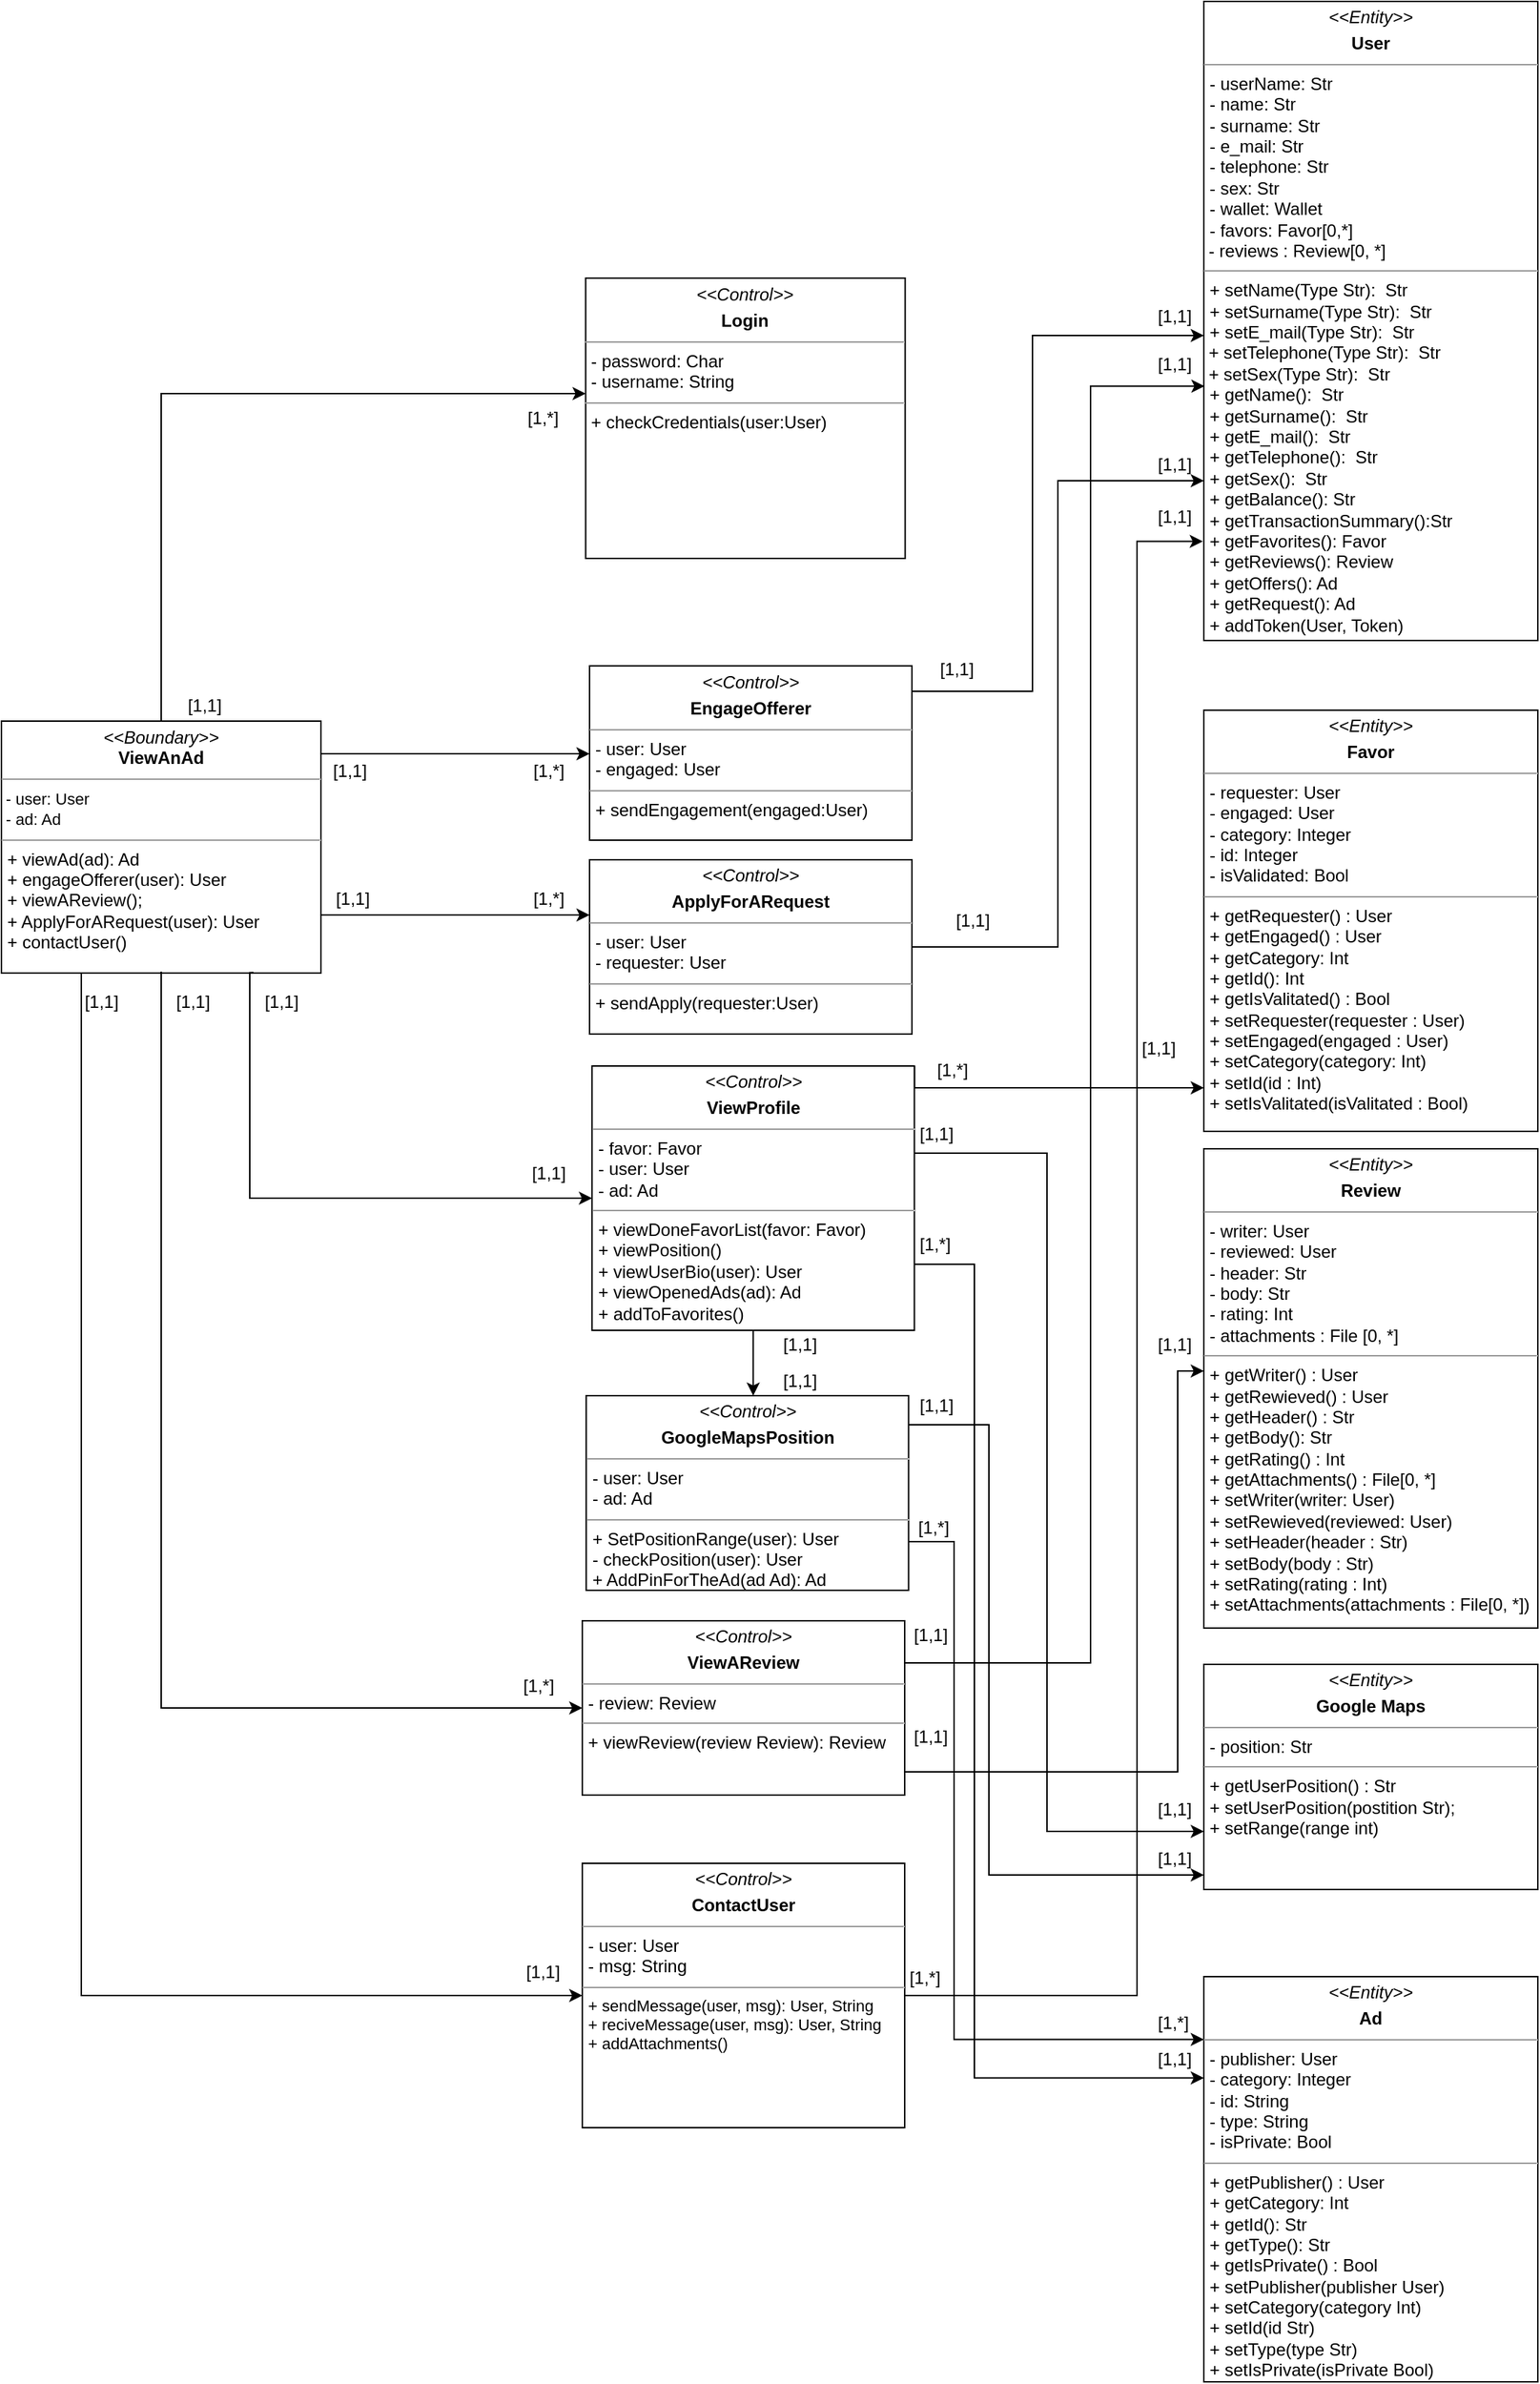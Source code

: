 <mxfile version="13.1.3" type="device"><diagram id="qOdQ09lyy46QEVxVKBrE" name="Pagina-1"><mxGraphModel dx="3062" dy="653" grid="0" gridSize="10" guides="1" tooltips="1" connect="1" arrows="1" fold="1" page="1" pageScale="1" pageWidth="827" pageHeight="1169" math="0" shadow="0"><root><mxCell id="0"/><mxCell id="1" parent="0"/><mxCell id="3Es-tPfxVcg_JCbN41CE-3" style="edgeStyle=orthogonalEdgeStyle;rounded=0;orthogonalLoop=1;jettySize=auto;html=1;exitX=0.5;exitY=0;exitDx=0;exitDy=0;" parent="1" source="OMwgs1A18teNbBIiJGhK-9" target="OMwgs1A18teNbBIiJGhK-12" edge="1"><mxGeometry relative="1" as="geometry"><Array as="points"><mxPoint x="-1070" y="1390"/></Array></mxGeometry></mxCell><mxCell id="3Es-tPfxVcg_JCbN41CE-9" style="edgeStyle=orthogonalEdgeStyle;rounded=0;orthogonalLoop=1;jettySize=auto;html=1;" parent="1" source="OMwgs1A18teNbBIiJGhK-9" target="3Es-tPfxVcg_JCbN41CE-8" edge="1"><mxGeometry relative="1" as="geometry"><Array as="points"><mxPoint x="-886" y="1638"/><mxPoint x="-886" y="1638"/></Array></mxGeometry></mxCell><mxCell id="_fuXhpxlAyQrJw381SIV-22" style="edgeStyle=orthogonalEdgeStyle;rounded=0;orthogonalLoop=1;jettySize=auto;html=1;exitX=0.25;exitY=1;exitDx=0;exitDy=0;entryX=0;entryY=0.5;entryDx=0;entryDy=0;" parent="1" source="OMwgs1A18teNbBIiJGhK-9" target="_fuXhpxlAyQrJw381SIV-20" edge="1"><mxGeometry relative="1" as="geometry"/></mxCell><mxCell id="2QRgiV5SxLDc2oON2NxR-1" style="edgeStyle=orthogonalEdgeStyle;rounded=0;orthogonalLoop=1;jettySize=auto;html=1;entryX=0;entryY=0.317;entryDx=0;entryDy=0;entryPerimeter=0;" edge="1" parent="1" source="OMwgs1A18teNbBIiJGhK-9" target="_fuXhpxlAyQrJw381SIV-1"><mxGeometry relative="1" as="geometry"><mxPoint x="-801" y="1749" as="targetPoint"/><Array as="points"><mxPoint x="-894" y="1749"/><mxPoint x="-894" y="1749"/></Array></mxGeometry></mxCell><mxCell id="OMwgs1A18teNbBIiJGhK-9" value="&lt;p style=&quot;margin: 0px ; margin-top: 4px ; text-align: center&quot;&gt;&lt;i&gt;&amp;lt;&amp;lt;Boundary&amp;gt;&amp;gt;&lt;/i&gt;&lt;br&gt;&lt;b&gt;ViewAnAd&lt;/b&gt;&lt;/p&gt;&lt;hr size=&quot;1&quot;&gt;&lt;p style=&quot;margin: 0px 0px 0px 4px&quot;&gt;&lt;/p&gt;&lt;font style=&quot;font-size: 11px&quot;&gt;&amp;nbsp;- user: User&lt;br&gt;&amp;nbsp;- ad: Ad&lt;br&gt;&lt;hr size=&quot;1&quot; style=&quot;font-size: 12px&quot;&gt;&lt;p style=&quot;font-size: 12px ; margin: 0px 0px 0px 4px&quot;&gt;&lt;span&gt;+ viewAd(ad): Ad&lt;/span&gt;&lt;/p&gt;&lt;p style=&quot;font-size: 12px ; margin: 0px 0px 0px 4px&quot;&gt;&lt;span&gt;+ engageOfferer(user&lt;/span&gt;&lt;span&gt;): User&lt;/span&gt;&lt;br&gt;&lt;/p&gt;&lt;p style=&quot;font-size: 12px ; margin: 0px 0px 0px 4px&quot;&gt;&lt;span&gt;+ viewAReview();&lt;/span&gt;&lt;/p&gt;&lt;p style=&quot;font-size: 12px ; margin: 0px 0px 0px 4px&quot;&gt;&lt;span&gt;+ ApplyForARequest(user): User&lt;/span&gt;&lt;/p&gt;&lt;p style=&quot;font-size: 12px ; margin: 0px 0px 0px 4px&quot;&gt;&lt;span&gt;+ contactUser()&lt;/span&gt;&lt;br&gt;&lt;/p&gt;&lt;p style=&quot;font-size: 12px ; margin: 0px 0px 0px 4px&quot;&gt;&lt;br&gt;&lt;/p&gt;&lt;/font&gt;" style="verticalAlign=top;align=left;overflow=fill;fontSize=12;fontFamily=Helvetica;html=1;rounded=0;shadow=0;comic=0;labelBackgroundColor=none;strokeWidth=1" parent="1" vertex="1"><mxGeometry x="-1180" y="1615.5" width="220" height="173.5" as="geometry"/></mxCell><mxCell id="3Es-tPfxVcg_JCbN41CE-23" style="edgeStyle=orthogonalEdgeStyle;rounded=0;orthogonalLoop=1;jettySize=auto;html=1;" parent="1" source="OMwgs1A18teNbBIiJGhK-10" target="OMwgs1A18teNbBIiJGhK-11" edge="1"><mxGeometry relative="1" as="geometry"><Array as="points"><mxPoint x="-662" y="2030"/><mxPoint x="-662" y="2030"/></Array></mxGeometry></mxCell><mxCell id="3Es-tPfxVcg_JCbN41CE-25" style="edgeStyle=orthogonalEdgeStyle;rounded=0;orthogonalLoop=1;jettySize=auto;html=1;" parent="1" source="OMwgs1A18teNbBIiJGhK-10" target="OMwgs1A18teNbBIiJGhK-16" edge="1"><mxGeometry relative="1" as="geometry"><Array as="points"><mxPoint x="-460" y="1913"/><mxPoint x="-460" y="2380"/></Array></mxGeometry></mxCell><mxCell id="_fuXhpxlAyQrJw381SIV-13" style="edgeStyle=orthogonalEdgeStyle;rounded=0;orthogonalLoop=1;jettySize=auto;html=1;exitX=1;exitY=0;exitDx=0;exitDy=0;" parent="1" source="OMwgs1A18teNbBIiJGhK-10" target="3Es-tPfxVcg_JCbN41CE-10" edge="1"><mxGeometry relative="1" as="geometry"><Array as="points"><mxPoint x="-551" y="1868"/></Array></mxGeometry></mxCell><mxCell id="_fuXhpxlAyQrJw381SIV-15" style="edgeStyle=orthogonalEdgeStyle;rounded=0;orthogonalLoop=1;jettySize=auto;html=1;exitX=1;exitY=0.75;exitDx=0;exitDy=0;entryX=0;entryY=0.25;entryDx=0;entryDy=0;" parent="1" source="OMwgs1A18teNbBIiJGhK-10" target="_fuXhpxlAyQrJw381SIV-9" edge="1"><mxGeometry relative="1" as="geometry"><Array as="points"><mxPoint x="-510" y="1989"/><mxPoint x="-510" y="2550"/></Array></mxGeometry></mxCell><mxCell id="OMwgs1A18teNbBIiJGhK-10" value="&lt;p style=&quot;margin: 0px ; margin-top: 4px ; text-align: center&quot;&gt;&lt;font style=&quot;font-size: 12px&quot;&gt;&lt;i&gt;&amp;lt;&amp;lt;Control&amp;gt;&amp;gt;&lt;/i&gt;&lt;br&gt;&lt;/font&gt;&lt;/p&gt;&lt;p style=&quot;margin: 0px ; margin-top: 4px ; text-align: center&quot;&gt;&lt;b&gt;ViewProfile&lt;/b&gt;&lt;/p&gt;&lt;hr size=&quot;1&quot;&gt;&lt;p style=&quot;margin: 0px 0px 0px 4px&quot;&gt;- favor: Favor&lt;/p&gt;&lt;p style=&quot;margin: 0px 0px 0px 4px&quot;&gt;- user: User&lt;/p&gt;&lt;p style=&quot;margin: 0px 0px 0px 4px&quot;&gt;- ad: Ad&lt;/p&gt;&lt;hr size=&quot;1&quot;&gt;&lt;p style=&quot;margin: 0px 0px 0px 4px&quot;&gt;&lt;span&gt;+ viewDoneFavorList(favor: Favor)&lt;/span&gt;&lt;br&gt;&lt;/p&gt;&lt;p style=&quot;margin: 0px 0px 0px 4px&quot;&gt;&lt;span&gt;+ viewPosition()&lt;/span&gt;&lt;/p&gt;&lt;p style=&quot;margin: 0px 0px 0px 4px&quot;&gt;&lt;span&gt;+ viewUserBio(user): User&lt;/span&gt;&lt;/p&gt;&lt;p style=&quot;margin: 0px 0px 0px 4px&quot;&gt;&lt;span&gt;+ viewOpenedAds(ad): Ad&lt;/span&gt;&lt;/p&gt;&lt;p style=&quot;margin: 0px 0px 0px 4px&quot;&gt;&lt;span&gt;+ addToFavorites()&lt;/span&gt;&lt;/p&gt;" style="verticalAlign=top;align=left;overflow=fill;fontSize=12;fontFamily=Helvetica;html=1;rounded=0;shadow=0;comic=0;labelBackgroundColor=none;strokeWidth=1" parent="1" vertex="1"><mxGeometry x="-773.31" y="1853" width="222" height="182" as="geometry"/></mxCell><mxCell id="3Es-tPfxVcg_JCbN41CE-26" style="edgeStyle=orthogonalEdgeStyle;rounded=0;orthogonalLoop=1;jettySize=auto;html=1;" parent="1" source="OMwgs1A18teNbBIiJGhK-11" target="OMwgs1A18teNbBIiJGhK-16" edge="1"><mxGeometry relative="1" as="geometry"><mxPoint x="-351" y="2340" as="targetPoint"/><Array as="points"><mxPoint x="-500" y="2100"/><mxPoint x="-500" y="2410"/></Array></mxGeometry></mxCell><mxCell id="_fuXhpxlAyQrJw381SIV-17" style="edgeStyle=orthogonalEdgeStyle;rounded=0;orthogonalLoop=1;jettySize=auto;html=1;exitX=1;exitY=0.75;exitDx=0;exitDy=0;entryX=0;entryY=0.155;entryDx=0;entryDy=0;entryPerimeter=0;" parent="1" source="OMwgs1A18teNbBIiJGhK-11" target="_fuXhpxlAyQrJw381SIV-9" edge="1"><mxGeometry relative="1" as="geometry"><Array as="points"><mxPoint x="-524" y="2181"/><mxPoint x="-524" y="2523"/></Array></mxGeometry></mxCell><mxCell id="OMwgs1A18teNbBIiJGhK-11" value="&lt;p style=&quot;margin: 0px ; margin-top: 4px ; text-align: center&quot;&gt;&lt;font style=&quot;font-size: 12px&quot;&gt;&lt;i&gt;&amp;lt;&amp;lt;Control&amp;gt;&amp;gt;&lt;/i&gt;&lt;br&gt;&lt;/font&gt;&lt;/p&gt;&lt;p style=&quot;margin: 0px ; margin-top: 4px ; text-align: center&quot;&gt;&lt;b&gt;GoogleMapsPosition&lt;/b&gt;&lt;/p&gt;&lt;hr size=&quot;1&quot;&gt;&lt;p style=&quot;margin: 0px 0px 0px 4px&quot;&gt;&lt;font style=&quot;font-size: 12px&quot;&gt;- user: User&lt;/font&gt;&lt;/p&gt;&lt;p style=&quot;margin: 0px 0px 0px 4px&quot;&gt;&lt;font style=&quot;font-size: 12px&quot;&gt;- ad: Ad&lt;/font&gt;&lt;/p&gt;&lt;hr size=&quot;1&quot;&gt;&lt;p style=&quot;margin: 0px 0px 0px 4px&quot;&gt;+ SetPositionRange(user): User&lt;br&gt;&lt;/p&gt;&lt;p style=&quot;margin: 0px 0px 0px 4px&quot;&gt;- checkPosition(user): User&lt;/p&gt;&lt;p style=&quot;margin: 0px 0px 0px 4px&quot;&gt;+ AddPinForTheAd(ad Ad): Ad&lt;/p&gt;" style="verticalAlign=top;align=left;overflow=fill;fontSize=12;fontFamily=Helvetica;html=1;rounded=0;shadow=0;comic=0;labelBackgroundColor=none;strokeWidth=1" parent="1" vertex="1"><mxGeometry x="-777.31" y="2080" width="222" height="134" as="geometry"/></mxCell><mxCell id="OMwgs1A18teNbBIiJGhK-12" value="&lt;p style=&quot;margin: 0px ; margin-top: 4px ; text-align: center&quot;&gt;&lt;font style=&quot;font-size: 12px&quot;&gt;&lt;i&gt;&amp;lt;&amp;lt;Control&amp;gt;&amp;gt;&lt;/i&gt;&lt;br&gt;&lt;/font&gt;&lt;/p&gt;&lt;p style=&quot;margin: 0px ; margin-top: 4px ; text-align: center&quot;&gt;&lt;b&gt;Login&lt;/b&gt;&lt;/p&gt;&lt;hr size=&quot;1&quot;&gt;&lt;p style=&quot;margin: 0px 0px 0px 4px&quot;&gt;&lt;font style=&quot;font-size: 12px&quot;&gt;- password: Char&lt;br&gt;&lt;/font&gt;&lt;/p&gt;&lt;p style=&quot;margin: 0px 0px 0px 4px&quot;&gt;&lt;font style=&quot;font-size: 12px&quot;&gt;- username: String&lt;/font&gt;&lt;/p&gt;&lt;hr size=&quot;1&quot;&gt;&lt;p style=&quot;margin: 0px 0px 0px 4px&quot;&gt;&lt;span&gt;+ checkCredentials(user:User)&lt;/span&gt;&lt;br&gt;&lt;/p&gt;" style="verticalAlign=top;align=left;overflow=fill;fontSize=12;fontFamily=Helvetica;html=1;rounded=0;shadow=0;comic=0;labelBackgroundColor=none;strokeWidth=1" parent="1" vertex="1"><mxGeometry x="-777.69" y="1310.5" width="220" height="193" as="geometry"/></mxCell><mxCell id="3Es-tPfxVcg_JCbN41CE-52" style="edgeStyle=orthogonalEdgeStyle;rounded=0;orthogonalLoop=1;jettySize=auto;html=1;" parent="1" source="OMwgs1A18teNbBIiJGhK-14" target="3Es-tPfxVcg_JCbN41CE-51" edge="1"><mxGeometry relative="1" as="geometry"><Array as="points"><mxPoint x="-370" y="2339"/><mxPoint x="-370" y="2063"/></Array></mxGeometry></mxCell><mxCell id="OMwgs1A18teNbBIiJGhK-14" value="&lt;p style=&quot;margin: 0px ; margin-top: 4px ; text-align: center&quot;&gt;&lt;font style=&quot;font-size: 12px&quot;&gt;&lt;i&gt;&amp;lt;&amp;lt;Control&amp;gt;&amp;gt;&lt;/i&gt;&lt;br&gt;&lt;/font&gt;&lt;/p&gt;&lt;p style=&quot;margin: 0px ; margin-top: 4px ; text-align: center&quot;&gt;&lt;b&gt;ViewAReview&lt;/b&gt;&lt;/p&gt;&lt;hr size=&quot;1&quot;&gt;&lt;p style=&quot;margin: 0px 0px 0px 4px&quot;&gt;- review: Review&lt;/p&gt;&lt;hr size=&quot;1&quot;&gt;&lt;p style=&quot;margin: 0px 0px 0px 4px&quot;&gt;+ viewReview(review Review): Review&lt;/p&gt;&lt;p style=&quot;margin: 0px 0px 0px 4px&quot;&gt;&lt;br&gt;&lt;/p&gt;" style="verticalAlign=top;align=left;overflow=fill;fontSize=12;fontFamily=Helvetica;html=1;rounded=0;shadow=0;comic=0;labelBackgroundColor=none;strokeWidth=1" parent="1" vertex="1"><mxGeometry x="-780" y="2235" width="222" height="120" as="geometry"/></mxCell><mxCell id="OMwgs1A18teNbBIiJGhK-15" value="&lt;p style=&quot;margin: 0px ; margin-top: 4px ; text-align: center&quot;&gt;&lt;i&gt;&amp;lt;&amp;lt;Entity&amp;gt;&amp;gt;&lt;/i&gt;&lt;br&gt;&lt;/p&gt;&lt;p style=&quot;margin: 0px ; margin-top: 4px ; text-align: center&quot;&gt;&lt;b&gt;User&lt;/b&gt;&lt;/p&gt;&lt;hr size=&quot;1&quot;&gt;&lt;p style=&quot;margin: 0px 0px 0px 4px&quot;&gt;&lt;font style=&quot;font-size: 12px&quot;&gt;- userName: Str&lt;/font&gt;&lt;/p&gt;&lt;p style=&quot;margin: 0px 0px 0px 4px&quot;&gt;&lt;font style=&quot;font-size: 12px&quot;&gt;- name: Str&lt;br&gt;&lt;/font&gt;&lt;/p&gt;&lt;p style=&quot;margin: 0px 0px 0px 4px&quot;&gt;&lt;font style=&quot;font-size: 12px&quot;&gt;- surname: Str&lt;br&gt;&lt;/font&gt;&lt;/p&gt;&lt;p style=&quot;margin: 0px 0px 0px 4px&quot;&gt;&lt;font style=&quot;font-size: 12px&quot;&gt;- e_mail: Str&lt;br&gt;&lt;/font&gt;&lt;/p&gt;&lt;p style=&quot;margin: 0px 0px 0px 4px&quot;&gt;&lt;font style=&quot;font-size: 12px&quot;&gt;- telephone: Str&amp;nbsp;&lt;br&gt;&lt;/font&gt;&lt;/p&gt;&lt;p style=&quot;margin: 0px 0px 0px 4px&quot;&gt;&lt;font style=&quot;font-size: 12px&quot;&gt;- sex: Str&lt;/font&gt;&lt;/p&gt;&lt;p style=&quot;margin: 0px 0px 0px 4px&quot;&gt;&lt;font style=&quot;font-size: 12px&quot;&gt;- wallet: Wallet&amp;nbsp;&lt;br&gt;&lt;/font&gt;&lt;/p&gt;&lt;p style=&quot;margin: 0px 0px 0px 4px&quot;&gt;&lt;font style=&quot;font-size: 12px&quot;&gt;- favors: Favor[0,*]&lt;/font&gt;&lt;/p&gt;&amp;nbsp;- reviews : Review[0, *]&lt;br&gt;&lt;hr size=&quot;1&quot;&gt;&lt;p style=&quot;margin: 0px 0px 0px 4px&quot;&gt;+ setName(Type Str):&amp;nbsp; Str&lt;/p&gt;&lt;p style=&quot;margin: 0px 0px 0px 4px&quot;&gt;+ setSurname(Type Str):&amp;nbsp; Str&lt;br&gt;+ setE_mail(Type Str):&amp;nbsp; Str&lt;br&gt;&lt;/p&gt;&amp;nbsp;+ setTelephone(Type Str):&amp;nbsp; Str&amp;nbsp;&lt;br&gt;&amp;nbsp;+ setSex(Type Str):&amp;nbsp; Str&lt;br&gt;&lt;p style=&quot;margin: 0px 0px 0px 4px&quot;&gt;+ getName():&amp;nbsp; Str&lt;/p&gt;&lt;p style=&quot;margin: 0px 0px 0px 4px&quot;&gt;+ getSurname():&amp;nbsp; Str&lt;br&gt;+ getE_mail():&amp;nbsp; Str&lt;br&gt;&lt;/p&gt;&lt;p style=&quot;margin: 0px 0px 0px 4px&quot;&gt;+ getTelephone():&amp;nbsp; Str&amp;nbsp;&lt;br&gt;+ getSex():&amp;nbsp; Str&lt;br&gt;&lt;/p&gt;&lt;p style=&quot;margin: 0px 0px 0px 4px&quot;&gt;+ getBalance(): Str&lt;/p&gt;&lt;p style=&quot;margin: 0px 0px 0px 4px&quot;&gt;+ getTransactionSummary():Str&lt;/p&gt;&lt;p style=&quot;margin: 0px 0px 0px 4px&quot;&gt;+ getFavorites(): Favor&lt;/p&gt;&lt;p style=&quot;margin: 0px 0px 0px 4px&quot;&gt;+ getReviews(): Review&lt;/p&gt;&lt;p style=&quot;margin: 0px 0px 0px 4px&quot;&gt;+ getOffers(): Ad&lt;/p&gt;&lt;p style=&quot;margin: 0px 0px 0px 4px&quot;&gt;+ getRequest(): Ad&lt;/p&gt;&lt;p style=&quot;margin: 0px 0px 0px 4px&quot;&gt;+ addToken(User, Token)&lt;/p&gt;&lt;p style=&quot;margin: 0px 0px 0px 4px&quot;&gt;&lt;br&gt;&lt;/p&gt;" style="verticalAlign=top;align=left;overflow=fill;fontSize=12;fontFamily=Helvetica;html=1;rounded=0;shadow=0;comic=0;labelBackgroundColor=none;strokeWidth=1" parent="1" vertex="1"><mxGeometry x="-352" y="1120" width="230" height="440" as="geometry"/></mxCell><mxCell id="OMwgs1A18teNbBIiJGhK-16" value="&lt;p style=&quot;margin: 4px 0px 0px ; text-align: center&quot;&gt;&lt;i&gt;&amp;lt;&amp;lt;Entity&amp;gt;&amp;gt;&lt;/i&gt;&lt;/p&gt;&lt;p style=&quot;margin: 0px ; margin-top: 4px ; text-align: center&quot;&gt;&lt;b&gt;Google Maps&lt;/b&gt;&lt;/p&gt;&lt;hr size=&quot;1&quot;&gt;&lt;p style=&quot;margin: 0px 0px 0px 4px&quot;&gt;&lt;font style=&quot;font-size: 12px&quot;&gt;- position: Str&lt;/font&gt;&lt;/p&gt;&lt;hr size=&quot;1&quot;&gt;&lt;p style=&quot;margin: 0px 0px 0px 4px&quot;&gt;+ getUserPosition() : Str&lt;/p&gt;&lt;p style=&quot;margin: 0px 0px 0px 4px&quot;&gt;+ setUserPosition(postition Str);&lt;/p&gt;&lt;p style=&quot;margin: 0px 0px 0px 4px&quot;&gt;+ setRange(range int)&lt;/p&gt;" style="verticalAlign=top;align=left;overflow=fill;fontSize=12;fontFamily=Helvetica;html=1;rounded=0;shadow=0;comic=0;labelBackgroundColor=none;strokeWidth=1" parent="1" vertex="1"><mxGeometry x="-352" y="2265" width="230" height="155" as="geometry"/></mxCell><mxCell id="3Es-tPfxVcg_JCbN41CE-4" value="[1,1]" style="text;html=1;strokeColor=none;fillColor=none;align=center;verticalAlign=middle;whiteSpace=wrap;rounded=0;" parent="1" vertex="1"><mxGeometry x="-1060" y="1594.5" width="40" height="20" as="geometry"/></mxCell><mxCell id="3Es-tPfxVcg_JCbN41CE-5" value="[1,*]" style="text;html=1;strokeColor=none;fillColor=none;align=center;verticalAlign=middle;whiteSpace=wrap;rounded=0;" parent="1" vertex="1"><mxGeometry x="-827.33" y="1397" width="40" height="20" as="geometry"/></mxCell><mxCell id="3Es-tPfxVcg_JCbN41CE-13" style="edgeStyle=orthogonalEdgeStyle;rounded=0;orthogonalLoop=1;jettySize=auto;html=1;" parent="1" source="3Es-tPfxVcg_JCbN41CE-8" target="OMwgs1A18teNbBIiJGhK-15" edge="1"><mxGeometry relative="1" as="geometry"><Array as="points"><mxPoint x="-470" y="1595"/><mxPoint x="-470" y="1350"/></Array></mxGeometry></mxCell><mxCell id="3Es-tPfxVcg_JCbN41CE-20" style="edgeStyle=orthogonalEdgeStyle;rounded=0;orthogonalLoop=1;jettySize=auto;html=1;entryX=0;entryY=0.5;entryDx=0;entryDy=0;exitX=0.789;exitY=0.998;exitDx=0;exitDy=0;exitPerimeter=0;" parent="1" source="OMwgs1A18teNbBIiJGhK-9" target="OMwgs1A18teNbBIiJGhK-10" edge="1"><mxGeometry relative="1" as="geometry"><mxPoint x="-1009" y="1799" as="sourcePoint"/><Array as="points"><mxPoint x="-1009" y="1789"/><mxPoint x="-1009" y="1944"/></Array></mxGeometry></mxCell><mxCell id="3Es-tPfxVcg_JCbN41CE-36" style="edgeStyle=orthogonalEdgeStyle;rounded=0;orthogonalLoop=1;jettySize=auto;html=1;entryX=0;entryY=0.5;entryDx=0;entryDy=0;" parent="1" target="OMwgs1A18teNbBIiJGhK-14" edge="1"><mxGeometry relative="1" as="geometry"><mxPoint x="-1070" y="1788" as="sourcePoint"/><Array as="points"><mxPoint x="-1070" y="1788"/><mxPoint x="-1070" y="2295"/></Array></mxGeometry></mxCell><mxCell id="3Es-tPfxVcg_JCbN41CE-8" value="&lt;p style=&quot;margin: 0px ; margin-top: 4px ; text-align: center&quot;&gt;&lt;font style=&quot;font-size: 12px&quot;&gt;&lt;i&gt;&amp;lt;&amp;lt;Control&amp;gt;&amp;gt;&lt;/i&gt;&lt;br&gt;&lt;/font&gt;&lt;/p&gt;&lt;p style=&quot;margin: 0px ; margin-top: 4px ; text-align: center&quot;&gt;&lt;b&gt;EngageOfferer&lt;/b&gt;&lt;/p&gt;&lt;hr size=&quot;1&quot;&gt;&lt;p style=&quot;margin: 0px 0px 0px 4px&quot;&gt;- user: User&lt;/p&gt;&lt;p style=&quot;margin: 0px 0px 0px 4px&quot;&gt;- engaged: User&lt;/p&gt;&lt;hr size=&quot;1&quot;&gt;&lt;p style=&quot;margin: 0px 0px 0px 4px&quot;&gt;&lt;span&gt;+ sendEngagement(engaged:User)&lt;/span&gt;&lt;br&gt;&lt;/p&gt;&lt;p style=&quot;margin: 0px 0px 0px 4px&quot;&gt;&lt;br&gt;&lt;/p&gt;&lt;p style=&quot;margin: 0px 0px 0px 4px&quot;&gt;&lt;br&gt;&lt;/p&gt;" style="verticalAlign=top;align=left;overflow=fill;fontSize=12;fontFamily=Helvetica;html=1;rounded=0;shadow=0;comic=0;labelBackgroundColor=none;strokeWidth=1" parent="1" vertex="1"><mxGeometry x="-775" y="1577.5" width="222" height="120" as="geometry"/></mxCell><mxCell id="3Es-tPfxVcg_JCbN41CE-10" value="&lt;p style=&quot;margin: 4px 0px 0px ; text-align: center&quot;&gt;&lt;i&gt;&amp;lt;&amp;lt;Entity&amp;gt;&amp;gt;&lt;/i&gt;&lt;/p&gt;&lt;p style=&quot;margin: 0px ; margin-top: 4px ; text-align: center&quot;&gt;&lt;b&gt;Favor&lt;/b&gt;&lt;/p&gt;&lt;hr size=&quot;1&quot;&gt;&lt;p style=&quot;margin: 0px 0px 0px 4px&quot;&gt;&lt;font style=&quot;font-size: 12px&quot;&gt;-&lt;span&gt;&amp;nbsp;requester: User&lt;/span&gt;&lt;br&gt;&lt;/font&gt;&lt;/p&gt;&lt;p style=&quot;margin: 0px 0px 0px 4px&quot;&gt;- engaged: User&lt;/p&gt;&lt;p style=&quot;margin: 0px 0px 0px 4px&quot;&gt;- category: Integer&lt;/p&gt;&lt;p style=&quot;margin: 0px 0px 0px 4px&quot;&gt;- id: Integer&lt;/p&gt;&lt;p style=&quot;margin: 0px 0px 0px 4px&quot;&gt;- isValidated: Bool&lt;/p&gt;&lt;hr size=&quot;1&quot;&gt;&lt;p style=&quot;margin: 0px 0px 0px 4px&quot;&gt;+ getRequester() : User&lt;/p&gt;&lt;p style=&quot;margin: 0px 0px 0px 4px&quot;&gt;+ getEngaged() : User&lt;/p&gt;&lt;p style=&quot;margin: 0px 0px 0px 4px&quot;&gt;+ getCategory: Int&lt;/p&gt;&lt;p style=&quot;margin: 0px 0px 0px 4px&quot;&gt;+ getId(): Int&lt;/p&gt;&lt;p style=&quot;margin: 0px 0px 0px 4px&quot;&gt;+ getIsValitated() : Bool&lt;/p&gt;&lt;p style=&quot;margin: 0px 0px 0px 4px&quot;&gt;+ setRequester(requester : User)&lt;/p&gt;&lt;p style=&quot;margin: 0px 0px 0px 4px&quot;&gt;+ setEngaged(engaged : User)&lt;/p&gt;&lt;p style=&quot;margin: 0px 0px 0px 4px&quot;&gt;+ setCategory(category: Int)&lt;/p&gt;&lt;p style=&quot;margin: 0px 0px 0px 4px&quot;&gt;+ setId(id : Int)&lt;/p&gt;&lt;p style=&quot;margin: 0px 0px 0px 4px&quot;&gt;+ setIsValitated(isValitated : Bool)&lt;/p&gt;" style="verticalAlign=top;align=left;overflow=fill;fontSize=12;fontFamily=Helvetica;html=1;rounded=0;shadow=0;comic=0;labelBackgroundColor=none;strokeWidth=1" parent="1" vertex="1"><mxGeometry x="-352" y="1608" width="230" height="290" as="geometry"/></mxCell><mxCell id="3Es-tPfxVcg_JCbN41CE-11" value="[1,1]" style="text;html=1;strokeColor=none;fillColor=none;align=center;verticalAlign=middle;whiteSpace=wrap;rounded=0;" parent="1" vertex="1"><mxGeometry x="-960" y="1640" width="40" height="20" as="geometry"/></mxCell><mxCell id="3Es-tPfxVcg_JCbN41CE-12" value="[1,*]" style="text;html=1;strokeColor=none;fillColor=none;align=center;verticalAlign=middle;whiteSpace=wrap;rounded=0;" parent="1" vertex="1"><mxGeometry x="-823" y="1640" width="40" height="20" as="geometry"/></mxCell><mxCell id="3Es-tPfxVcg_JCbN41CE-14" value="[1,1]" style="text;html=1;strokeColor=none;fillColor=none;align=center;verticalAlign=middle;whiteSpace=wrap;rounded=0;" parent="1" vertex="1"><mxGeometry x="-542" y="1570" width="40" height="20" as="geometry"/></mxCell><mxCell id="3Es-tPfxVcg_JCbN41CE-16" value="[1,1]" style="text;html=1;strokeColor=none;fillColor=none;align=center;verticalAlign=middle;whiteSpace=wrap;rounded=0;" parent="1" vertex="1"><mxGeometry x="-392" y="1327" width="40" height="20" as="geometry"/></mxCell><mxCell id="3Es-tPfxVcg_JCbN41CE-18" value="[1,1]" style="text;html=1;strokeColor=none;fillColor=none;align=center;verticalAlign=middle;whiteSpace=wrap;rounded=0;" parent="1" vertex="1"><mxGeometry x="-403" y="1831" width="40" height="20" as="geometry"/></mxCell><mxCell id="3Es-tPfxVcg_JCbN41CE-19" value="[1,*]" style="text;html=1;strokeColor=none;fillColor=none;align=center;verticalAlign=middle;whiteSpace=wrap;rounded=0;" parent="1" vertex="1"><mxGeometry x="-545" y="1846" width="40" height="20" as="geometry"/></mxCell><mxCell id="3Es-tPfxVcg_JCbN41CE-21" value="[1,1]" style="text;html=1;strokeColor=none;fillColor=none;align=center;verticalAlign=middle;whiteSpace=wrap;rounded=0;" parent="1" vertex="1"><mxGeometry x="-1007" y="1799" width="40" height="20" as="geometry"/></mxCell><mxCell id="3Es-tPfxVcg_JCbN41CE-22" value="[1,1]" style="text;html=1;strokeColor=none;fillColor=none;align=center;verticalAlign=middle;whiteSpace=wrap;rounded=0;" parent="1" vertex="1"><mxGeometry x="-823" y="1917" width="40" height="20" as="geometry"/></mxCell><mxCell id="3Es-tPfxVcg_JCbN41CE-27" value="[1,1]" style="text;html=1;strokeColor=none;fillColor=none;align=center;verticalAlign=middle;whiteSpace=wrap;rounded=0;" parent="1" vertex="1"><mxGeometry x="-650" y="2035" width="40" height="20" as="geometry"/></mxCell><mxCell id="3Es-tPfxVcg_JCbN41CE-28" value="[1,1]" style="text;html=1;strokeColor=none;fillColor=none;align=center;verticalAlign=middle;whiteSpace=wrap;rounded=0;" parent="1" vertex="1"><mxGeometry x="-650" y="2060" width="40" height="20" as="geometry"/></mxCell><mxCell id="3Es-tPfxVcg_JCbN41CE-31" value="[1,1]" style="text;html=1;strokeColor=none;fillColor=none;align=center;verticalAlign=middle;whiteSpace=wrap;rounded=0;" parent="1" vertex="1"><mxGeometry x="-555.69" y="2077" width="40" height="20" as="geometry"/></mxCell><mxCell id="3Es-tPfxVcg_JCbN41CE-32" value="[1,1]" style="text;html=1;strokeColor=none;fillColor=none;align=center;verticalAlign=middle;whiteSpace=wrap;rounded=0;" parent="1" vertex="1"><mxGeometry x="-392" y="2355" width="40" height="20" as="geometry"/></mxCell><mxCell id="3Es-tPfxVcg_JCbN41CE-34" value="[1,1]" style="text;html=1;strokeColor=none;fillColor=none;align=center;verticalAlign=middle;whiteSpace=wrap;rounded=0;" parent="1" vertex="1"><mxGeometry x="-555.69" y="1890" width="40" height="20" as="geometry"/></mxCell><mxCell id="3Es-tPfxVcg_JCbN41CE-35" value="[1,1]" style="text;html=1;strokeColor=none;fillColor=none;align=center;verticalAlign=middle;whiteSpace=wrap;rounded=0;" parent="1" vertex="1"><mxGeometry x="-392" y="2389" width="40" height="20" as="geometry"/></mxCell><mxCell id="3Es-tPfxVcg_JCbN41CE-37" value="[1,1]" style="text;html=1;strokeColor=none;fillColor=none;align=center;verticalAlign=middle;whiteSpace=wrap;rounded=0;" parent="1" vertex="1"><mxGeometry x="-1068" y="1799" width="40" height="20" as="geometry"/></mxCell><mxCell id="3Es-tPfxVcg_JCbN41CE-38" value="[1,*]" style="text;html=1;strokeColor=none;fillColor=none;align=center;verticalAlign=middle;whiteSpace=wrap;rounded=0;" parent="1" vertex="1"><mxGeometry x="-830" y="2270" width="40" height="20" as="geometry"/></mxCell><mxCell id="3Es-tPfxVcg_JCbN41CE-48" value="[1,1]" style="text;html=1;strokeColor=none;fillColor=none;align=center;verticalAlign=middle;whiteSpace=wrap;rounded=0;" parent="1" vertex="1"><mxGeometry x="-560" y="2235" width="40" height="20" as="geometry"/></mxCell><mxCell id="3Es-tPfxVcg_JCbN41CE-49" value="[1,1]" style="text;html=1;strokeColor=none;fillColor=none;align=center;verticalAlign=middle;whiteSpace=wrap;rounded=0;" parent="1" vertex="1"><mxGeometry x="-392.0" y="1360" width="40" height="20" as="geometry"/></mxCell><mxCell id="3Es-tPfxVcg_JCbN41CE-50" style="edgeStyle=orthogonalEdgeStyle;rounded=0;orthogonalLoop=1;jettySize=auto;html=1;entryX=0.002;entryY=0.602;entryDx=0;entryDy=0;entryPerimeter=0;" parent="1" source="OMwgs1A18teNbBIiJGhK-14" target="OMwgs1A18teNbBIiJGhK-15" edge="1"><mxGeometry relative="1" as="geometry"><mxPoint x="-555.69" y="2250" as="sourcePoint"/><mxPoint x="-349" y="1387" as="targetPoint"/><Array as="points"><mxPoint x="-430" y="2264"/><mxPoint x="-430" y="1385"/></Array></mxGeometry></mxCell><mxCell id="3Es-tPfxVcg_JCbN41CE-51" value="&lt;p style=&quot;margin: 4px 0px 0px ; text-align: center&quot;&gt;&lt;i&gt;&amp;lt;&amp;lt;Entity&amp;gt;&amp;gt;&lt;/i&gt;&lt;/p&gt;&lt;p style=&quot;margin: 0px ; margin-top: 4px ; text-align: center&quot;&gt;&lt;b&gt;Review&lt;/b&gt;&lt;/p&gt;&lt;hr size=&quot;1&quot;&gt;&lt;p style=&quot;margin: 0px 0px 0px 4px&quot;&gt;- writer: User&lt;/p&gt;&lt;p style=&quot;margin: 0px 0px 0px 4px&quot;&gt;- reviewed: User&lt;/p&gt;&lt;p style=&quot;margin: 0px 0px 0px 4px&quot;&gt;- header: Str&lt;/p&gt;&lt;p style=&quot;margin: 0px 0px 0px 4px&quot;&gt;- body: Str&lt;/p&gt;&lt;p style=&quot;margin: 0px 0px 0px 4px&quot;&gt;- rating: Int&lt;/p&gt;&lt;p style=&quot;margin: 0px 0px 0px 4px&quot;&gt;- attachments : File [0, *]&lt;/p&gt;&lt;hr size=&quot;1&quot;&gt;&lt;p style=&quot;margin: 0px 0px 0px 4px&quot;&gt;+ getWriter() : User&lt;/p&gt;&lt;p style=&quot;margin: 0px 0px 0px 4px&quot;&gt;+ getRewieved() : User&lt;/p&gt;&lt;p style=&quot;margin: 0px 0px 0px 4px&quot;&gt;+ getHeader() : Str&lt;/p&gt;&lt;p style=&quot;margin: 0px 0px 0px 4px&quot;&gt;+ getBody(): Str&lt;/p&gt;&lt;p style=&quot;margin: 0px 0px 0px 4px&quot;&gt;+ getRating() : Int&lt;/p&gt;&lt;p style=&quot;margin: 0px 0px 0px 4px&quot;&gt;+ getAttachments() : File[0, *]&lt;br&gt;&lt;/p&gt;&lt;p style=&quot;margin: 0px 0px 0px 4px&quot;&gt;+ setWriter(writer: User)&lt;/p&gt;&lt;p style=&quot;margin: 0px 0px 0px 4px&quot;&gt;+ setRewieved(reviewed: User)&lt;/p&gt;&lt;p style=&quot;margin: 0px 0px 0px 4px&quot;&gt;+ setHeader(header : Str)&lt;/p&gt;&lt;p style=&quot;margin: 0px 0px 0px 4px&quot;&gt;+ setBody(body : Str)&lt;/p&gt;&lt;p style=&quot;margin: 0px 0px 0px 4px&quot;&gt;+ setRating(rating : Int)&lt;/p&gt;&lt;p style=&quot;margin: 0px 0px 0px 4px&quot;&gt;+ setAttachments(attachments : File[0, *])&lt;/p&gt;" style="verticalAlign=top;align=left;overflow=fill;fontSize=12;fontFamily=Helvetica;html=1;rounded=0;shadow=0;comic=0;labelBackgroundColor=none;strokeWidth=1" parent="1" vertex="1"><mxGeometry x="-352" y="1910" width="230" height="330" as="geometry"/></mxCell><mxCell id="3Es-tPfxVcg_JCbN41CE-54" value="[1,1]" style="text;html=1;strokeColor=none;fillColor=none;align=center;verticalAlign=middle;whiteSpace=wrap;rounded=0;" parent="1" vertex="1"><mxGeometry x="-560" y="2305" width="40" height="20" as="geometry"/></mxCell><mxCell id="3Es-tPfxVcg_JCbN41CE-55" value="[1,1]" style="text;html=1;strokeColor=none;fillColor=none;align=center;verticalAlign=middle;whiteSpace=wrap;rounded=0;" parent="1" vertex="1"><mxGeometry x="-392" y="2035" width="40" height="20" as="geometry"/></mxCell><mxCell id="_fuXhpxlAyQrJw381SIV-2" style="edgeStyle=orthogonalEdgeStyle;rounded=0;orthogonalLoop=1;jettySize=auto;html=1;entryX=0;entryY=0.75;entryDx=0;entryDy=0;" parent="1" source="_fuXhpxlAyQrJw381SIV-1" target="OMwgs1A18teNbBIiJGhK-15" edge="1"><mxGeometry relative="1" as="geometry"/></mxCell><mxCell id="_fuXhpxlAyQrJw381SIV-1" value="&lt;p style=&quot;margin: 0px ; margin-top: 4px ; text-align: center&quot;&gt;&lt;font style=&quot;font-size: 12px&quot;&gt;&lt;i&gt;&amp;lt;&amp;lt;Control&amp;gt;&amp;gt;&lt;/i&gt;&lt;br&gt;&lt;/font&gt;&lt;/p&gt;&lt;p style=&quot;margin: 0px ; margin-top: 4px ; text-align: center&quot;&gt;&lt;b&gt;ApplyForARequest&lt;/b&gt;&lt;/p&gt;&lt;hr size=&quot;1&quot;&gt;&lt;p style=&quot;margin: 0px 0px 0px 4px&quot;&gt;- user: User&lt;/p&gt;&lt;p style=&quot;margin: 0px 0px 0px 4px&quot;&gt;- requester: User&lt;/p&gt;&lt;hr size=&quot;1&quot;&gt;&lt;p style=&quot;margin: 0px 0px 0px 4px&quot;&gt;&lt;span&gt;+ sendApply(requester:User)&lt;/span&gt;&lt;br&gt;&lt;/p&gt;&lt;p style=&quot;margin: 0px 0px 0px 4px&quot;&gt;&lt;br&gt;&lt;/p&gt;&lt;p style=&quot;margin: 0px 0px 0px 4px&quot;&gt;&lt;br&gt;&lt;/p&gt;" style="verticalAlign=top;align=left;overflow=fill;fontSize=12;fontFamily=Helvetica;html=1;rounded=0;shadow=0;comic=0;labelBackgroundColor=none;strokeWidth=1" parent="1" vertex="1"><mxGeometry x="-775" y="1711" width="222" height="120" as="geometry"/></mxCell><mxCell id="_fuXhpxlAyQrJw381SIV-3" value="[1,1]" style="text;html=1;strokeColor=none;fillColor=none;align=center;verticalAlign=middle;whiteSpace=wrap;rounded=0;" parent="1" vertex="1"><mxGeometry x="-531.15" y="1743" width="40" height="20" as="geometry"/></mxCell><mxCell id="_fuXhpxlAyQrJw381SIV-4" value="[1,1]" style="text;html=1;strokeColor=none;fillColor=none;align=center;verticalAlign=middle;whiteSpace=wrap;rounded=0;" parent="1" vertex="1"><mxGeometry x="-392.0" y="1429" width="40" height="20" as="geometry"/></mxCell><mxCell id="_fuXhpxlAyQrJw381SIV-9" value="&lt;p style=&quot;margin: 4px 0px 0px ; text-align: center&quot;&gt;&lt;i&gt;&amp;lt;&amp;lt;Entity&amp;gt;&amp;gt;&lt;/i&gt;&lt;/p&gt;&lt;p style=&quot;margin: 0px ; margin-top: 4px ; text-align: center&quot;&gt;&lt;b&gt;Ad&lt;/b&gt;&lt;/p&gt;&lt;hr size=&quot;1&quot;&gt;&lt;p style=&quot;margin: 0px 0px 0px 4px&quot;&gt;&lt;span&gt;- publisher: User&lt;/span&gt;&lt;br&gt;&lt;/p&gt;&lt;p style=&quot;margin: 0px 0px 0px 4px&quot;&gt;- category: Integer&lt;/p&gt;&lt;p style=&quot;margin: 0px 0px 0px 4px&quot;&gt;- id: String&lt;/p&gt;&lt;p style=&quot;margin: 0px 0px 0px 4px&quot;&gt;- type: String&lt;/p&gt;&lt;p style=&quot;margin: 0px 0px 0px 4px&quot;&gt;- isPrivate: Bool&lt;/p&gt;&lt;hr size=&quot;1&quot;&gt;&lt;p style=&quot;margin: 0px 0px 0px 4px&quot;&gt;+ getPublisher() : User&lt;/p&gt;&lt;p style=&quot;margin: 0px 0px 0px 4px&quot;&gt;&lt;span&gt;+ getCategory: Int&lt;/span&gt;&lt;br&gt;&lt;/p&gt;&lt;p style=&quot;margin: 0px 0px 0px 4px&quot;&gt;+ getId(): Str&lt;/p&gt;&lt;p style=&quot;margin: 0px 0px 0px 4px&quot;&gt;+ getType(): Str&lt;/p&gt;&lt;p style=&quot;margin: 0px 0px 0px 4px&quot;&gt;+ getIsPrivate() : Bool&lt;/p&gt;&lt;p style=&quot;margin: 0px 0px 0px 4px&quot;&gt;+ setPublisher(publisher User)&amp;nbsp;&lt;/p&gt;&lt;p style=&quot;margin: 0px 0px 0px 4px&quot;&gt;&lt;span&gt;+ setCategory(category Int)&lt;/span&gt;&lt;br&gt;&lt;/p&gt;&lt;p style=&quot;margin: 0px 0px 0px 4px&quot;&gt;+ setId(id Str)&lt;/p&gt;&lt;p style=&quot;margin: 0px 0px 0px 4px&quot;&gt;+ setType(type Str)&lt;/p&gt;&lt;p style=&quot;margin: 0px 0px 0px 4px&quot;&gt;+ setIsPrivate(isPrivate Bool)&amp;nbsp;&lt;/p&gt;" style="verticalAlign=top;align=left;overflow=fill;fontSize=12;fontFamily=Helvetica;html=1;rounded=0;shadow=0;comic=0;labelBackgroundColor=none;strokeWidth=1" parent="1" vertex="1"><mxGeometry x="-352" y="2480" width="230" height="279" as="geometry"/></mxCell><mxCell id="_fuXhpxlAyQrJw381SIV-16" value="[1,1]" style="text;html=1;strokeColor=none;fillColor=none;align=center;verticalAlign=middle;whiteSpace=wrap;rounded=0;" parent="1" vertex="1"><mxGeometry x="-392" y="2527" width="40" height="20" as="geometry"/></mxCell><mxCell id="_fuXhpxlAyQrJw381SIV-18" value="[1,*]" style="text;html=1;strokeColor=none;fillColor=none;align=center;verticalAlign=middle;whiteSpace=wrap;rounded=0;" parent="1" vertex="1"><mxGeometry x="-556.69" y="1966" width="40" height="20" as="geometry"/></mxCell><mxCell id="_fuXhpxlAyQrJw381SIV-19" value="[1,*]" style="text;html=1;strokeColor=none;fillColor=none;align=center;verticalAlign=middle;whiteSpace=wrap;rounded=0;" parent="1" vertex="1"><mxGeometry x="-557.69" y="2161" width="40" height="20" as="geometry"/></mxCell><mxCell id="_fuXhpxlAyQrJw381SIV-23" style="edgeStyle=orthogonalEdgeStyle;rounded=0;orthogonalLoop=1;jettySize=auto;html=1;entryX=-0.003;entryY=0.845;entryDx=0;entryDy=0;entryPerimeter=0;" parent="1" source="_fuXhpxlAyQrJw381SIV-20" target="OMwgs1A18teNbBIiJGhK-15" edge="1"><mxGeometry relative="1" as="geometry"><Array as="points"><mxPoint x="-398" y="2493"/><mxPoint x="-398" y="1492"/></Array></mxGeometry></mxCell><mxCell id="_fuXhpxlAyQrJw381SIV-20" value="&lt;p style=&quot;margin: 0px ; margin-top: 4px ; text-align: center&quot;&gt;&lt;font style=&quot;font-size: 12px&quot;&gt;&lt;i&gt;&amp;lt;&amp;lt;Control&amp;gt;&amp;gt;&lt;/i&gt;&lt;br&gt;&lt;/font&gt;&lt;/p&gt;&lt;p style=&quot;margin: 0px ; margin-top: 4px ; text-align: center&quot;&gt;&lt;b&gt;ContactUser&lt;/b&gt;&lt;/p&gt;&lt;hr size=&quot;1&quot;&gt;&lt;p style=&quot;margin: 0px 0px 0px 4px&quot;&gt;&lt;span&gt;- user: User&lt;/span&gt;&lt;br&gt;&lt;/p&gt;&lt;p style=&quot;margin: 0px 0px 0px 4px&quot;&gt;&lt;span&gt;- msg: String&lt;/span&gt;&lt;/p&gt;&lt;hr size=&quot;1&quot;&gt;&lt;p style=&quot;margin: 0px 0px 0px 4px ; font-size: 11px&quot;&gt;&lt;span&gt;&lt;font style=&quot;font-size: 11px&quot;&gt;+ sendMessage(user, msg): User, String&lt;/font&gt;&lt;/span&gt;&lt;/p&gt;&lt;p style=&quot;margin: 0px 0px 0px 4px ; font-size: 11px&quot;&gt;&lt;font style=&quot;font-size: 11px&quot;&gt;+ reciveMessage(user, msg): User, String&lt;/font&gt;&lt;span&gt;&lt;br&gt;&lt;/span&gt;&lt;/p&gt;&lt;p style=&quot;margin: 0px 0px 0px 4px ; font-size: 11px&quot;&gt;&lt;font style=&quot;font-size: 11px&quot;&gt;+ addAttachments()&lt;/font&gt;&lt;/p&gt;" style="verticalAlign=top;align=left;overflow=fill;fontSize=12;fontFamily=Helvetica;html=1;rounded=0;shadow=0;comic=0;labelBackgroundColor=none;strokeWidth=1" parent="1" vertex="1"><mxGeometry x="-780" y="2402" width="222" height="182" as="geometry"/></mxCell><mxCell id="_fuXhpxlAyQrJw381SIV-21" value="[1,1]" style="text;html=1;strokeColor=none;fillColor=none;align=center;verticalAlign=middle;whiteSpace=wrap;rounded=0;" parent="1" vertex="1"><mxGeometry x="-1131" y="1799" width="40" height="20" as="geometry"/></mxCell><mxCell id="_fuXhpxlAyQrJw381SIV-24" value="[1,1]" style="text;html=1;strokeColor=none;fillColor=none;align=center;verticalAlign=middle;whiteSpace=wrap;rounded=0;" parent="1" vertex="1"><mxGeometry x="-392.0" y="1465" width="40" height="20" as="geometry"/></mxCell><mxCell id="_fuXhpxlAyQrJw381SIV-25" value="[1,*]" style="text;html=1;strokeColor=none;fillColor=none;align=center;verticalAlign=middle;whiteSpace=wrap;rounded=0;" parent="1" vertex="1"><mxGeometry x="-564" y="2471" width="40" height="20" as="geometry"/></mxCell><mxCell id="_fuXhpxlAyQrJw381SIV-26" value="[1,1]" style="text;html=1;strokeColor=none;fillColor=none;align=center;verticalAlign=middle;whiteSpace=wrap;rounded=0;" parent="1" vertex="1"><mxGeometry x="-827" y="2467" width="40" height="20" as="geometry"/></mxCell><mxCell id="2QRgiV5SxLDc2oON2NxR-2" value="[1,1]" style="text;html=1;strokeColor=none;fillColor=none;align=center;verticalAlign=middle;whiteSpace=wrap;rounded=0;" vertex="1" parent="1"><mxGeometry x="-958" y="1728" width="40" height="20" as="geometry"/></mxCell><mxCell id="2QRgiV5SxLDc2oON2NxR-3" value="[1,*]" style="text;html=1;strokeColor=none;fillColor=none;align=center;verticalAlign=middle;whiteSpace=wrap;rounded=0;" vertex="1" parent="1"><mxGeometry x="-823" y="1728" width="40" height="20" as="geometry"/></mxCell><mxCell id="2QRgiV5SxLDc2oON2NxR-4" value="[1,*]" style="text;html=1;strokeColor=none;fillColor=none;align=center;verticalAlign=middle;whiteSpace=wrap;rounded=0;" vertex="1" parent="1"><mxGeometry x="-393" y="2502" width="40" height="20" as="geometry"/></mxCell></root></mxGraphModel></diagram></mxfile>